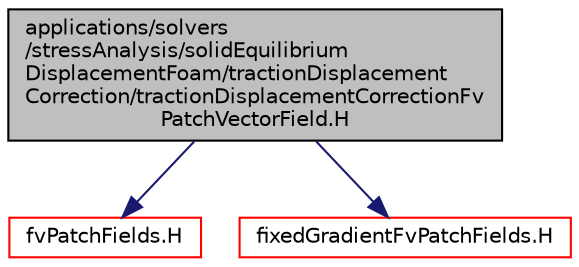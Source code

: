 digraph "applications/solvers/stressAnalysis/solidEquilibriumDisplacementFoam/tractionDisplacementCorrection/tractionDisplacementCorrectionFvPatchVectorField.H"
{
  bgcolor="transparent";
  edge [fontname="Helvetica",fontsize="10",labelfontname="Helvetica",labelfontsize="10"];
  node [fontname="Helvetica",fontsize="10",shape=record];
  Node1 [label="applications/solvers\l/stressAnalysis/solidEquilibrium\lDisplacementFoam/tractionDisplacement\lCorrection/tractionDisplacementCorrectionFv\lPatchVectorField.H",height=0.2,width=0.4,color="black", fillcolor="grey75", style="filled", fontcolor="black"];
  Node1 -> Node2 [color="midnightblue",fontsize="10",style="solid",fontname="Helvetica"];
  Node2 [label="fvPatchFields.H",height=0.2,width=0.4,color="red",URL="$a05547.html"];
  Node1 -> Node3 [color="midnightblue",fontsize="10",style="solid",fontname="Helvetica"];
  Node3 [label="fixedGradientFvPatchFields.H",height=0.2,width=0.4,color="red",URL="$a05205.html"];
}

